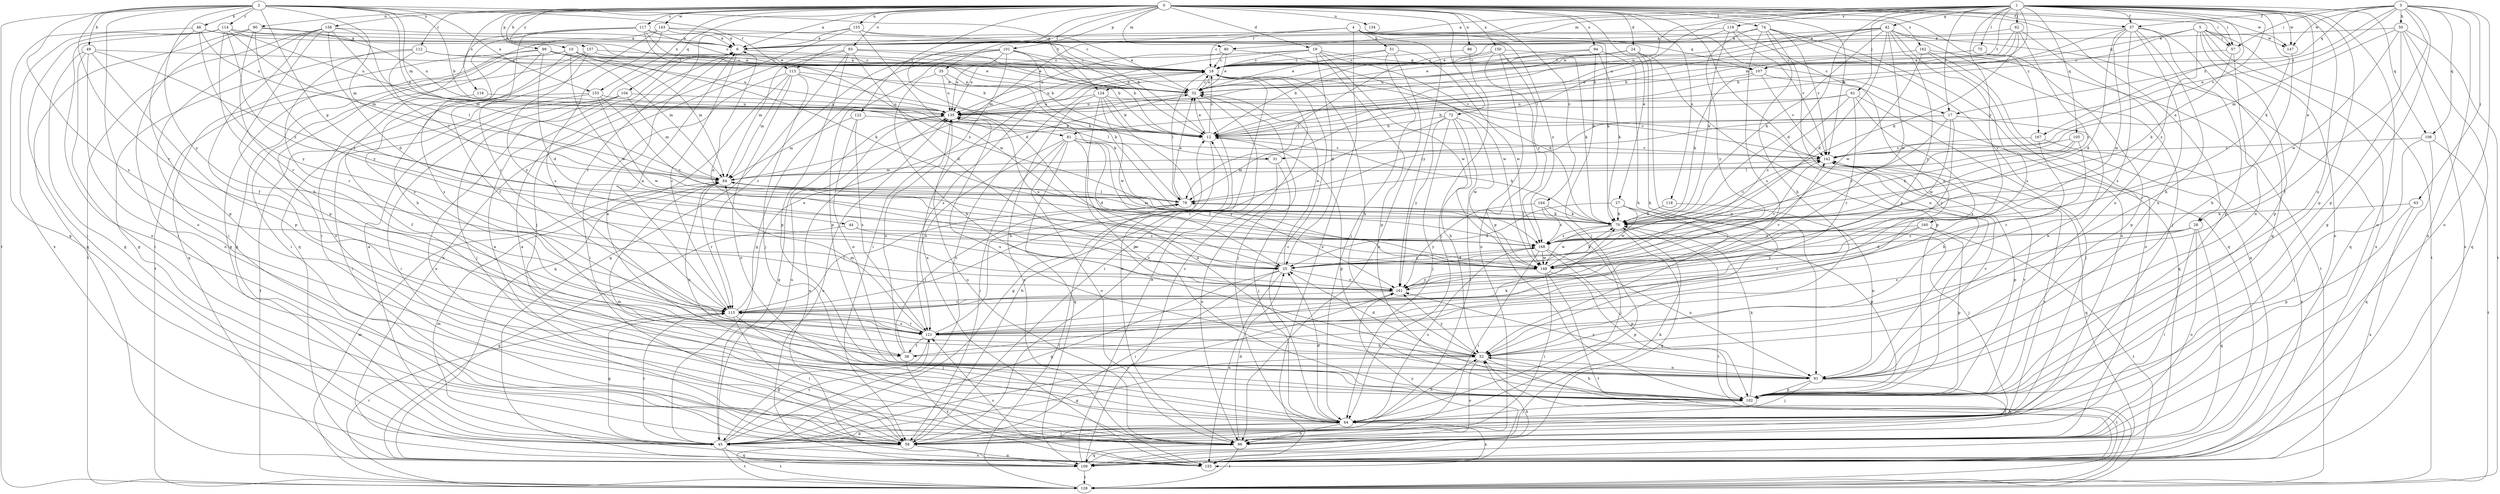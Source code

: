 strict digraph  {
0;
1;
2;
3;
4;
5;
6;
10;
12;
17;
18;
19;
24;
25;
27;
28;
31;
32;
35;
37;
38;
42;
44;
45;
46;
49;
50;
51;
52;
57;
58;
61;
62;
63;
64;
70;
72;
74;
75;
78;
80;
81;
84;
86;
90;
91;
93;
94;
96;
99;
101;
102;
104;
105;
106;
107;
109;
112;
113;
114;
115;
116;
117;
118;
119;
121;
122;
124;
128;
133;
134;
135;
142;
143;
147;
148;
150;
153;
155;
156;
157;
160;
161;
162;
164;
167;
168;
0 -> 6  [label=a];
0 -> 10  [label=b];
0 -> 19  [label=d];
0 -> 24  [label=d];
0 -> 25  [label=d];
0 -> 27  [label=e];
0 -> 28  [label=e];
0 -> 35  [label=f];
0 -> 37  [label=f];
0 -> 57  [label=i];
0 -> 72  [label=l];
0 -> 74  [label=l];
0 -> 80  [label=m];
0 -> 86  [label=n];
0 -> 90  [label=n];
0 -> 93  [label=o];
0 -> 94  [label=o];
0 -> 99  [label=p];
0 -> 101  [label=p];
0 -> 102  [label=p];
0 -> 104  [label=q];
0 -> 112  [label=r];
0 -> 116  [label=s];
0 -> 117  [label=s];
0 -> 118  [label=s];
0 -> 122  [label=t];
0 -> 133  [label=u];
0 -> 134  [label=u];
0 -> 142  [label=v];
0 -> 143  [label=w];
0 -> 147  [label=w];
0 -> 150  [label=x];
0 -> 153  [label=x];
0 -> 156  [label=y];
0 -> 157  [label=y];
0 -> 162  [label=z];
0 -> 164  [label=z];
0 -> 167  [label=z];
1 -> 6  [label=a];
1 -> 17  [label=c];
1 -> 25  [label=d];
1 -> 28  [label=e];
1 -> 37  [label=f];
1 -> 42  [label=g];
1 -> 57  [label=i];
1 -> 61  [label=j];
1 -> 62  [label=j];
1 -> 70  [label=k];
1 -> 75  [label=l];
1 -> 78  [label=l];
1 -> 80  [label=m];
1 -> 81  [label=m];
1 -> 91  [label=n];
1 -> 96  [label=o];
1 -> 102  [label=p];
1 -> 105  [label=q];
1 -> 106  [label=q];
1 -> 113  [label=r];
1 -> 119  [label=s];
1 -> 124  [label=t];
1 -> 135  [label=u];
1 -> 142  [label=v];
1 -> 147  [label=w];
1 -> 160  [label=y];
1 -> 167  [label=z];
2 -> 12  [label=b];
2 -> 31  [label=e];
2 -> 44  [label=g];
2 -> 46  [label=h];
2 -> 49  [label=h];
2 -> 81  [label=m];
2 -> 84  [label=m];
2 -> 96  [label=o];
2 -> 113  [label=r];
2 -> 114  [label=r];
2 -> 115  [label=r];
2 -> 121  [label=s];
2 -> 124  [label=t];
2 -> 128  [label=t];
2 -> 153  [label=x];
2 -> 161  [label=y];
3 -> 17  [label=c];
3 -> 31  [label=e];
3 -> 37  [label=f];
3 -> 45  [label=g];
3 -> 50  [label=h];
3 -> 57  [label=i];
3 -> 63  [label=j];
3 -> 96  [label=o];
3 -> 102  [label=p];
3 -> 106  [label=q];
3 -> 107  [label=q];
3 -> 147  [label=w];
3 -> 155  [label=x];
4 -> 17  [label=c];
4 -> 18  [label=c];
4 -> 51  [label=h];
4 -> 70  [label=k];
4 -> 84  [label=m];
4 -> 107  [label=q];
4 -> 155  [label=x];
4 -> 161  [label=y];
4 -> 168  [label=z];
5 -> 12  [label=b];
5 -> 57  [label=i];
5 -> 96  [label=o];
5 -> 102  [label=p];
5 -> 107  [label=q];
5 -> 128  [label=t];
5 -> 147  [label=w];
5 -> 155  [label=x];
5 -> 168  [label=z];
6 -> 18  [label=c];
6 -> 115  [label=r];
10 -> 18  [label=c];
10 -> 32  [label=e];
10 -> 58  [label=i];
10 -> 70  [label=k];
10 -> 84  [label=m];
10 -> 121  [label=s];
10 -> 128  [label=t];
10 -> 148  [label=w];
12 -> 18  [label=c];
12 -> 32  [label=e];
12 -> 45  [label=g];
12 -> 102  [label=p];
12 -> 142  [label=v];
17 -> 12  [label=b];
17 -> 52  [label=h];
17 -> 78  [label=l];
17 -> 148  [label=w];
17 -> 161  [label=y];
17 -> 168  [label=z];
18 -> 32  [label=e];
18 -> 52  [label=h];
18 -> 70  [label=k];
18 -> 78  [label=l];
18 -> 121  [label=s];
18 -> 135  [label=u];
19 -> 18  [label=c];
19 -> 25  [label=d];
19 -> 102  [label=p];
19 -> 107  [label=q];
19 -> 135  [label=u];
19 -> 142  [label=v];
19 -> 148  [label=w];
19 -> 155  [label=x];
24 -> 18  [label=c];
24 -> 32  [label=e];
24 -> 52  [label=h];
24 -> 91  [label=n];
24 -> 102  [label=p];
24 -> 135  [label=u];
25 -> 32  [label=e];
25 -> 45  [label=g];
25 -> 58  [label=i];
25 -> 135  [label=u];
25 -> 155  [label=x];
25 -> 161  [label=y];
25 -> 168  [label=z];
27 -> 25  [label=d];
27 -> 64  [label=j];
27 -> 70  [label=k];
27 -> 102  [label=p];
27 -> 148  [label=w];
28 -> 25  [label=d];
28 -> 58  [label=i];
28 -> 96  [label=o];
28 -> 109  [label=q];
28 -> 121  [label=s];
28 -> 168  [label=z];
31 -> 64  [label=j];
31 -> 84  [label=m];
31 -> 96  [label=o];
32 -> 18  [label=c];
32 -> 58  [label=i];
32 -> 64  [label=j];
32 -> 135  [label=u];
35 -> 32  [label=e];
35 -> 52  [label=h];
35 -> 70  [label=k];
35 -> 135  [label=u];
37 -> 6  [label=a];
37 -> 12  [label=b];
37 -> 25  [label=d];
37 -> 45  [label=g];
37 -> 52  [label=h];
37 -> 91  [label=n];
37 -> 102  [label=p];
37 -> 121  [label=s];
37 -> 148  [label=w];
38 -> 70  [label=k];
38 -> 78  [label=l];
38 -> 135  [label=u];
38 -> 155  [label=x];
42 -> 6  [label=a];
42 -> 12  [label=b];
42 -> 25  [label=d];
42 -> 32  [label=e];
42 -> 64  [label=j];
42 -> 70  [label=k];
42 -> 109  [label=q];
42 -> 121  [label=s];
42 -> 135  [label=u];
42 -> 148  [label=w];
42 -> 161  [label=y];
44 -> 109  [label=q];
44 -> 148  [label=w];
44 -> 168  [label=z];
45 -> 6  [label=a];
45 -> 18  [label=c];
45 -> 109  [label=q];
45 -> 115  [label=r];
45 -> 121  [label=s];
45 -> 128  [label=t];
45 -> 135  [label=u];
45 -> 155  [label=x];
45 -> 161  [label=y];
46 -> 6  [label=a];
46 -> 32  [label=e];
46 -> 45  [label=g];
46 -> 102  [label=p];
46 -> 135  [label=u];
46 -> 161  [label=y];
49 -> 18  [label=c];
49 -> 45  [label=g];
49 -> 58  [label=i];
49 -> 96  [label=o];
49 -> 102  [label=p];
49 -> 168  [label=z];
50 -> 6  [label=a];
50 -> 38  [label=f];
50 -> 84  [label=m];
50 -> 109  [label=q];
50 -> 128  [label=t];
50 -> 148  [label=w];
50 -> 155  [label=x];
51 -> 18  [label=c];
51 -> 32  [label=e];
51 -> 64  [label=j];
51 -> 96  [label=o];
51 -> 148  [label=w];
52 -> 25  [label=d];
52 -> 45  [label=g];
52 -> 91  [label=n];
52 -> 96  [label=o];
52 -> 128  [label=t];
52 -> 161  [label=y];
57 -> 18  [label=c];
57 -> 70  [label=k];
57 -> 91  [label=n];
58 -> 6  [label=a];
58 -> 12  [label=b];
58 -> 18  [label=c];
58 -> 109  [label=q];
58 -> 128  [label=t];
58 -> 142  [label=v];
61 -> 12  [label=b];
61 -> 64  [label=j];
61 -> 115  [label=r];
61 -> 121  [label=s];
61 -> 135  [label=u];
61 -> 168  [label=z];
62 -> 6  [label=a];
62 -> 12  [label=b];
62 -> 32  [label=e];
62 -> 70  [label=k];
62 -> 91  [label=n];
62 -> 168  [label=z];
63 -> 70  [label=k];
63 -> 102  [label=p];
63 -> 155  [label=x];
64 -> 18  [label=c];
64 -> 25  [label=d];
64 -> 45  [label=g];
64 -> 52  [label=h];
64 -> 58  [label=i];
64 -> 84  [label=m];
64 -> 96  [label=o];
64 -> 155  [label=x];
64 -> 168  [label=z];
70 -> 12  [label=b];
70 -> 78  [label=l];
70 -> 84  [label=m];
70 -> 109  [label=q];
70 -> 128  [label=t];
70 -> 142  [label=v];
70 -> 148  [label=w];
70 -> 168  [label=z];
72 -> 12  [label=b];
72 -> 52  [label=h];
72 -> 58  [label=i];
72 -> 64  [label=j];
72 -> 115  [label=r];
72 -> 148  [label=w];
72 -> 161  [label=y];
74 -> 6  [label=a];
74 -> 52  [label=h];
74 -> 91  [label=n];
74 -> 96  [label=o];
74 -> 109  [label=q];
74 -> 121  [label=s];
74 -> 142  [label=v];
74 -> 161  [label=y];
75 -> 18  [label=c];
75 -> 102  [label=p];
78 -> 32  [label=e];
78 -> 70  [label=k];
80 -> 18  [label=c];
80 -> 32  [label=e];
80 -> 135  [label=u];
80 -> 148  [label=w];
81 -> 25  [label=d];
81 -> 58  [label=i];
81 -> 91  [label=n];
81 -> 96  [label=o];
81 -> 109  [label=q];
81 -> 121  [label=s];
81 -> 142  [label=v];
81 -> 161  [label=y];
84 -> 78  [label=l];
84 -> 91  [label=n];
84 -> 115  [label=r];
84 -> 168  [label=z];
86 -> 18  [label=c];
86 -> 64  [label=j];
90 -> 6  [label=a];
90 -> 58  [label=i];
90 -> 109  [label=q];
90 -> 115  [label=r];
90 -> 135  [label=u];
90 -> 161  [label=y];
91 -> 6  [label=a];
91 -> 58  [label=i];
91 -> 64  [label=j];
91 -> 102  [label=p];
91 -> 135  [label=u];
91 -> 142  [label=v];
91 -> 161  [label=y];
93 -> 12  [label=b];
93 -> 18  [label=c];
93 -> 25  [label=d];
93 -> 84  [label=m];
93 -> 102  [label=p];
93 -> 109  [label=q];
93 -> 155  [label=x];
94 -> 12  [label=b];
94 -> 18  [label=c];
94 -> 52  [label=h];
94 -> 64  [label=j];
94 -> 70  [label=k];
96 -> 6  [label=a];
96 -> 25  [label=d];
96 -> 70  [label=k];
96 -> 109  [label=q];
96 -> 128  [label=t];
96 -> 135  [label=u];
99 -> 12  [label=b];
99 -> 18  [label=c];
99 -> 25  [label=d];
99 -> 45  [label=g];
99 -> 84  [label=m];
99 -> 109  [label=q];
99 -> 121  [label=s];
99 -> 135  [label=u];
101 -> 12  [label=b];
101 -> 18  [label=c];
101 -> 45  [label=g];
101 -> 58  [label=i];
101 -> 70  [label=k];
101 -> 102  [label=p];
101 -> 115  [label=r];
101 -> 135  [label=u];
102 -> 52  [label=h];
102 -> 64  [label=j];
102 -> 70  [label=k];
102 -> 142  [label=v];
104 -> 58  [label=i];
104 -> 64  [label=j];
104 -> 84  [label=m];
104 -> 96  [label=o];
104 -> 135  [label=u];
105 -> 70  [label=k];
105 -> 78  [label=l];
105 -> 115  [label=r];
105 -> 142  [label=v];
106 -> 64  [label=j];
106 -> 109  [label=q];
106 -> 128  [label=t];
106 -> 142  [label=v];
107 -> 32  [label=e];
107 -> 70  [label=k];
107 -> 109  [label=q];
107 -> 142  [label=v];
109 -> 18  [label=c];
109 -> 32  [label=e];
109 -> 52  [label=h];
109 -> 128  [label=t];
109 -> 135  [label=u];
112 -> 18  [label=c];
112 -> 32  [label=e];
112 -> 45  [label=g];
112 -> 78  [label=l];
112 -> 115  [label=r];
113 -> 32  [label=e];
113 -> 58  [label=i];
113 -> 64  [label=j];
113 -> 78  [label=l];
113 -> 84  [label=m];
113 -> 96  [label=o];
113 -> 109  [label=q];
114 -> 6  [label=a];
114 -> 32  [label=e];
114 -> 52  [label=h];
114 -> 58  [label=i];
114 -> 84  [label=m];
114 -> 96  [label=o];
114 -> 135  [label=u];
114 -> 155  [label=x];
114 -> 168  [label=z];
115 -> 6  [label=a];
115 -> 32  [label=e];
115 -> 45  [label=g];
115 -> 58  [label=i];
115 -> 64  [label=j];
115 -> 78  [label=l];
115 -> 121  [label=s];
116 -> 38  [label=f];
116 -> 135  [label=u];
117 -> 6  [label=a];
117 -> 18  [label=c];
117 -> 32  [label=e];
117 -> 38  [label=f];
117 -> 96  [label=o];
117 -> 115  [label=r];
117 -> 168  [label=z];
118 -> 70  [label=k];
118 -> 91  [label=n];
119 -> 6  [label=a];
119 -> 32  [label=e];
119 -> 70  [label=k];
119 -> 121  [label=s];
119 -> 142  [label=v];
121 -> 12  [label=b];
121 -> 38  [label=f];
121 -> 45  [label=g];
121 -> 52  [label=h];
121 -> 84  [label=m];
121 -> 115  [label=r];
122 -> 12  [label=b];
122 -> 84  [label=m];
122 -> 91  [label=n];
122 -> 121  [label=s];
124 -> 12  [label=b];
124 -> 96  [label=o];
124 -> 102  [label=p];
124 -> 135  [label=u];
124 -> 142  [label=v];
124 -> 148  [label=w];
124 -> 155  [label=x];
128 -> 78  [label=l];
128 -> 84  [label=m];
128 -> 115  [label=r];
133 -> 6  [label=a];
133 -> 12  [label=b];
133 -> 32  [label=e];
133 -> 64  [label=j];
133 -> 115  [label=r];
133 -> 148  [label=w];
135 -> 12  [label=b];
135 -> 45  [label=g];
142 -> 84  [label=m];
142 -> 102  [label=p];
142 -> 109  [label=q];
143 -> 6  [label=a];
143 -> 12  [label=b];
143 -> 18  [label=c];
143 -> 58  [label=i];
143 -> 109  [label=q];
143 -> 121  [label=s];
147 -> 52  [label=h];
148 -> 58  [label=i];
148 -> 70  [label=k];
148 -> 102  [label=p];
148 -> 128  [label=t];
148 -> 142  [label=v];
148 -> 161  [label=y];
150 -> 18  [label=c];
150 -> 70  [label=k];
150 -> 78  [label=l];
150 -> 96  [label=o];
150 -> 102  [label=p];
150 -> 168  [label=z];
153 -> 58  [label=i];
153 -> 128  [label=t];
153 -> 135  [label=u];
153 -> 148  [label=w];
153 -> 168  [label=z];
155 -> 52  [label=h];
155 -> 84  [label=m];
155 -> 121  [label=s];
155 -> 135  [label=u];
155 -> 161  [label=y];
156 -> 6  [label=a];
156 -> 25  [label=d];
156 -> 38  [label=f];
156 -> 58  [label=i];
156 -> 78  [label=l];
156 -> 84  [label=m];
156 -> 102  [label=p];
156 -> 128  [label=t];
157 -> 12  [label=b];
157 -> 18  [label=c];
157 -> 45  [label=g];
157 -> 52  [label=h];
157 -> 161  [label=y];
160 -> 102  [label=p];
160 -> 115  [label=r];
160 -> 128  [label=t];
160 -> 161  [label=y];
160 -> 168  [label=z];
161 -> 6  [label=a];
161 -> 115  [label=r];
161 -> 142  [label=v];
162 -> 18  [label=c];
162 -> 96  [label=o];
162 -> 109  [label=q];
162 -> 128  [label=t];
162 -> 148  [label=w];
164 -> 64  [label=j];
164 -> 70  [label=k];
164 -> 161  [label=y];
164 -> 168  [label=z];
167 -> 52  [label=h];
167 -> 142  [label=v];
167 -> 155  [label=x];
168 -> 25  [label=d];
168 -> 58  [label=i];
168 -> 91  [label=n];
168 -> 102  [label=p];
168 -> 148  [label=w];
}
